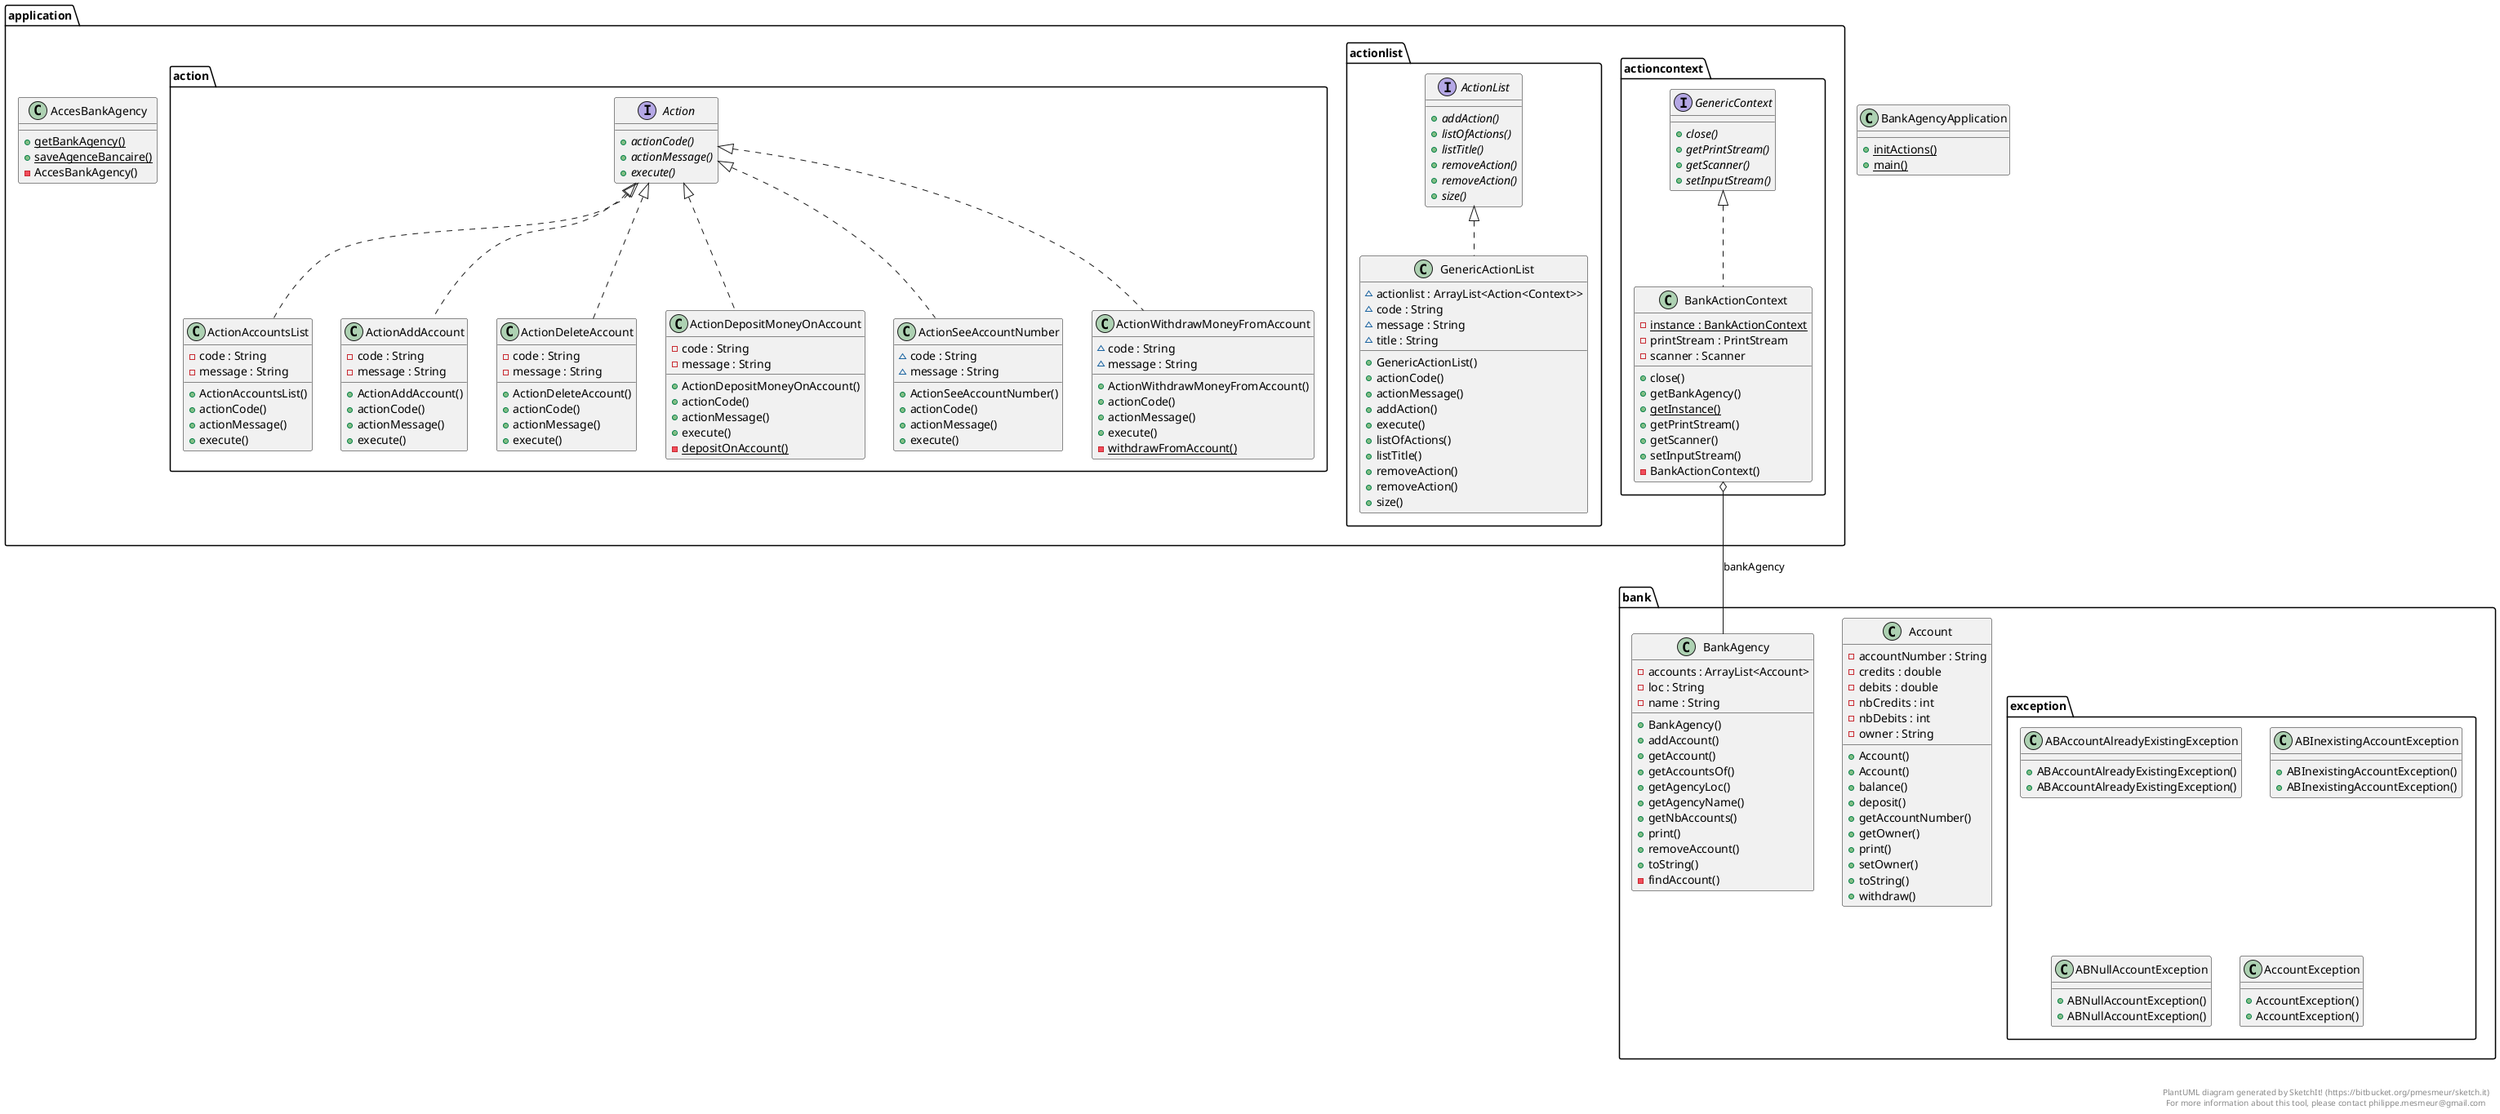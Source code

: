 @startuml

    class BankAgencyApplication {
        {static} + initActions()
        {static} + main()
    }

    class bank.Account {
              - accountNumber : String
              - credits : double
              - debits : double
              - nbCredits : int
              - nbDebits : int
              - owner : String
              + Account()
              + Account()
              + balance()
              + deposit()
              + getAccountNumber()
              + getOwner()
              + print()
              + setOwner()
              + toString()
              + withdraw()
          }
          class bank.BankAgency {
              - accounts : ArrayList<Account>
              - loc : String
              - name : String
              + BankAgency()
              + addAccount()
              + getAccount()
              + getAccountsOf()
              + getAgencyLoc()
              + getAgencyName()
              + getNbAccounts()
              + print()
              + removeAccount()
              + toString()
              - findAccount()
          }

        class bank.exception.ABAccountAlreadyExistingException {
            + ABAccountAlreadyExistingException()
            + ABAccountAlreadyExistingException()
        }
        class bank.exception.ABInexistingAccountException {
            + ABInexistingAccountException()
            + ABInexistingAccountException()
        }
        class bank.exception.ABNullAccountException {
            + ABNullAccountException()
            + ABNullAccountException()
        }
        class bank.exception.AccountException {
            + AccountException()
            + AccountException()
        }

        class application.AccesBankAgency {
            {static} + getBankAgency()
            {static} + saveAgenceBancaire()
            - AccesBankAgency()
        }
class application.actioncontext.BankActionContext {
                {static} - instance : BankActionContext
                - printStream : PrintStream
                - scanner : Scanner
                + close()
                + getBankAgency()
                {static} + getInstance()
                + getPrintStream()
                + getScanner()
                + setInputStream()
                - BankActionContext()
            }
            interface application.actioncontext.GenericContext {
                {abstract} + close()
                {abstract} + getPrintStream()
                {abstract} + getScanner()
                {abstract} + setInputStream()
            }
  application.actioncontext.BankActionContext .up.|> application.actioncontext.GenericContext
  application.actioncontext.BankActionContext o-- bank.BankAgency : bankAgency

interface application.actionlist.ActionList {
                {abstract} + addAction()
                {abstract} + listOfActions()
                {abstract} + listTitle()
                {abstract} + removeAction()
                {abstract} + removeAction()
                {abstract} + size()
            }
            class application.actionlist.GenericActionList {
                ~ actionlist : ArrayList<Action<Context>>
                ~ code : String
                ~ message : String
                ~ title : String
                + GenericActionList()
                + actionCode()
                + actionMessage()
                + addAction()
                + execute()
                + listOfActions()
                + listTitle()
                + removeAction()
                + removeAction()
                + size()
            }

  application.actionlist.GenericActionList .up.|> application.actionlist.ActionList

interface application.action.Action {
              {abstract} + actionCode()
              {abstract} + actionMessage()
              {abstract} + execute()
          }
          class application.action.ActionAccountsList {
              - code : String
              - message : String
              + ActionAccountsList()
              + actionCode()
              + actionMessage()
              + execute()
          }
          class application.action.ActionAddAccount {
              - code : String
              - message : String
              + ActionAddAccount()
              + actionCode()
              + actionMessage()
              + execute()
          }
          class application.action.ActionDeleteAccount {
              - code : String
              - message : String
              + ActionDeleteAccount()
              + actionCode()
              + actionMessage()
              + execute()
          }
          class application.action.ActionDepositMoneyOnAccount {
              - code : String
              - message : String
              + ActionDepositMoneyOnAccount()
              + actionCode()
              + actionMessage()
              + execute()
              {static} - depositOnAccount()
          }
          class application.action.ActionSeeAccountNumber {
              ~ code : String
              ~ message : String
              + ActionSeeAccountNumber()
              + actionCode()
              + actionMessage()
              + execute()
          }
          class application.action.ActionWithdrawMoneyFromAccount {
              ~ code : String
              ~ message : String
              + ActionWithdrawMoneyFromAccount()
              + actionCode()
              + actionMessage()
              + execute()
              {static} - withdrawFromAccount()
          }

  application.action.ActionAccountsList .up.|> application.action.Action
  application.action.ActionAddAccount .up.|> application.action.Action
  application.action.ActionDeleteAccount .up.|> application.action.Action
  application.action.ActionDepositMoneyOnAccount .up.|> application.action.Action
  application.action.ActionSeeAccountNumber .up.|> application.action.Action
  application.action.ActionWithdrawMoneyFromAccount .up.|> application.action.Action


right footer


PlantUML diagram generated by SketchIt! (https://bitbucket.org/pmesmeur/sketch.it)
For more information about this tool, please contact philippe.mesmeur@gmail.com
endfooter

@enduml
